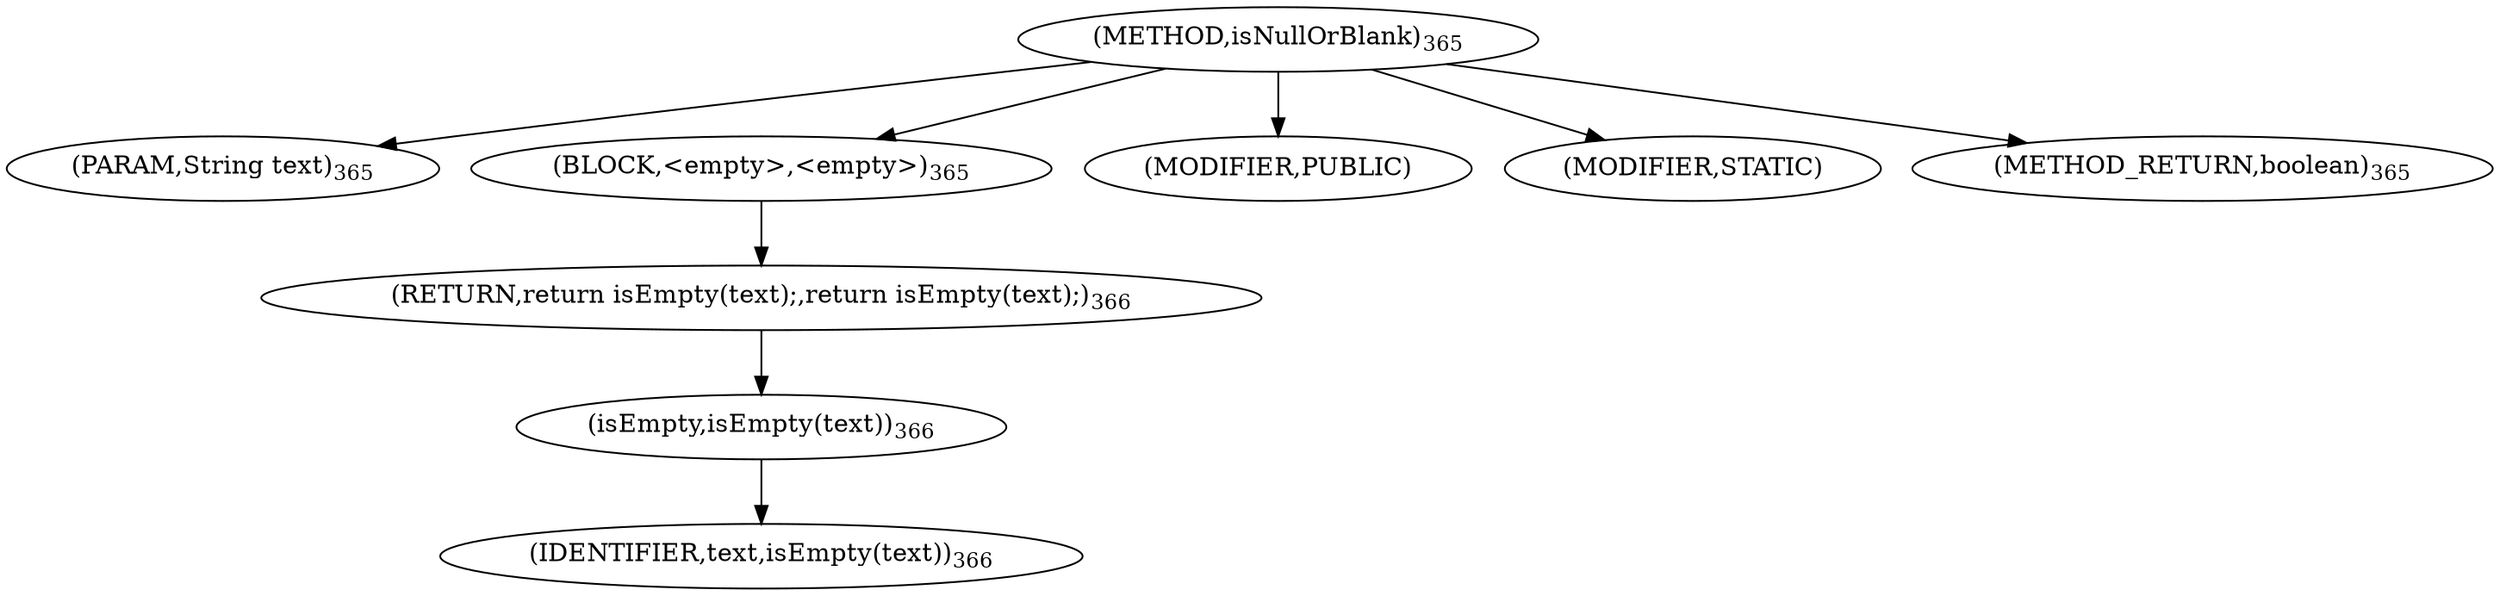 digraph "isNullOrBlank" {  
"791" [label = <(METHOD,isNullOrBlank)<SUB>365</SUB>> ]
"792" [label = <(PARAM,String text)<SUB>365</SUB>> ]
"793" [label = <(BLOCK,&lt;empty&gt;,&lt;empty&gt;)<SUB>365</SUB>> ]
"794" [label = <(RETURN,return isEmpty(text);,return isEmpty(text);)<SUB>366</SUB>> ]
"795" [label = <(isEmpty,isEmpty(text))<SUB>366</SUB>> ]
"796" [label = <(IDENTIFIER,text,isEmpty(text))<SUB>366</SUB>> ]
"797" [label = <(MODIFIER,PUBLIC)> ]
"798" [label = <(MODIFIER,STATIC)> ]
"799" [label = <(METHOD_RETURN,boolean)<SUB>365</SUB>> ]
  "791" -> "792" 
  "791" -> "793" 
  "791" -> "797" 
  "791" -> "798" 
  "791" -> "799" 
  "793" -> "794" 
  "794" -> "795" 
  "795" -> "796" 
}
